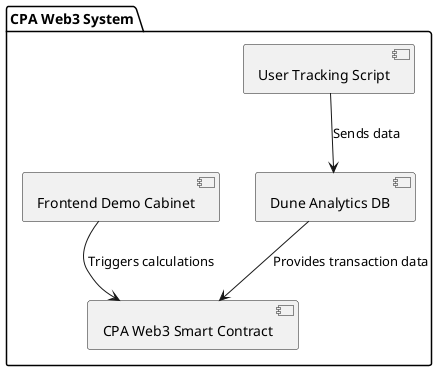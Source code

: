 @startuml
package "CPA Web3 System" {
    [User Tracking Script] 
    [Dune Analytics DB] 
    [CPA Web3 Smart Contract]
    [Frontend Demo Cabinet]

    [User Tracking Script] --> [Dune Analytics DB] : Sends data
    [Dune Analytics DB] --> [CPA Web3 Smart Contract] : Provides transaction data
    [Frontend Demo Cabinet] --> [CPA Web3 Smart Contract] : Triggers calculations
}
@enduml
